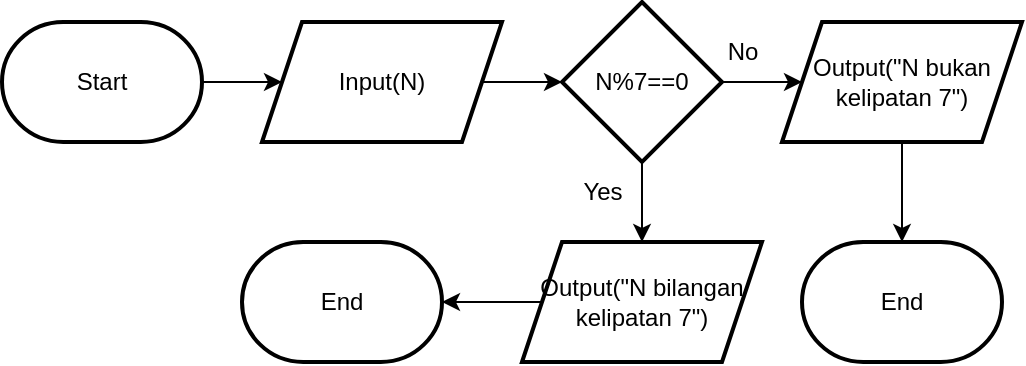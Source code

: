 <mxfile version="20.8.20" type="device"><diagram name="Page-1" id="edf60f1a-56cd-e834-aa8a-f176f3a09ee4"><mxGraphModel dx="811" dy="475" grid="1" gridSize="10" guides="1" tooltips="1" connect="1" arrows="1" fold="1" page="1" pageScale="1" pageWidth="1100" pageHeight="850" background="none" math="0" shadow="0"><root><mxCell id="0"/><mxCell id="1" parent="0"/><mxCell id="UI9Z2mjNoQ8to0fTohB1-3" style="edgeStyle=orthogonalEdgeStyle;rounded=0;orthogonalLoop=1;jettySize=auto;html=1;" edge="1" parent="1" source="UI9Z2mjNoQ8to0fTohB1-1" target="UI9Z2mjNoQ8to0fTohB1-2"><mxGeometry relative="1" as="geometry"/></mxCell><mxCell id="UI9Z2mjNoQ8to0fTohB1-1" value="Start" style="strokeWidth=2;html=1;shape=mxgraph.flowchart.terminator;whiteSpace=wrap;" vertex="1" parent="1"><mxGeometry x="40" y="40" width="100" height="60" as="geometry"/></mxCell><mxCell id="UI9Z2mjNoQ8to0fTohB1-5" value="" style="edgeStyle=orthogonalEdgeStyle;rounded=0;orthogonalLoop=1;jettySize=auto;html=1;" edge="1" parent="1" source="UI9Z2mjNoQ8to0fTohB1-2" target="UI9Z2mjNoQ8to0fTohB1-4"><mxGeometry relative="1" as="geometry"/></mxCell><mxCell id="UI9Z2mjNoQ8to0fTohB1-2" value="Input(N)" style="shape=parallelogram;perimeter=parallelogramPerimeter;whiteSpace=wrap;html=1;fixedSize=1;strokeWidth=2;" vertex="1" parent="1"><mxGeometry x="170" y="40" width="120" height="60" as="geometry"/></mxCell><mxCell id="UI9Z2mjNoQ8to0fTohB1-7" style="edgeStyle=orthogonalEdgeStyle;rounded=0;orthogonalLoop=1;jettySize=auto;html=1;entryX=0;entryY=0.5;entryDx=0;entryDy=0;" edge="1" parent="1" source="UI9Z2mjNoQ8to0fTohB1-4" target="UI9Z2mjNoQ8to0fTohB1-6"><mxGeometry relative="1" as="geometry"/></mxCell><mxCell id="UI9Z2mjNoQ8to0fTohB1-11" value="" style="edgeStyle=orthogonalEdgeStyle;rounded=0;orthogonalLoop=1;jettySize=auto;html=1;" edge="1" parent="1" source="UI9Z2mjNoQ8to0fTohB1-4" target="UI9Z2mjNoQ8to0fTohB1-10"><mxGeometry relative="1" as="geometry"/></mxCell><mxCell id="UI9Z2mjNoQ8to0fTohB1-4" value="N%7==0" style="rhombus;whiteSpace=wrap;html=1;strokeWidth=2;" vertex="1" parent="1"><mxGeometry x="320" y="30" width="80" height="80" as="geometry"/></mxCell><mxCell id="UI9Z2mjNoQ8to0fTohB1-9" style="edgeStyle=orthogonalEdgeStyle;rounded=0;orthogonalLoop=1;jettySize=auto;html=1;entryX=0.5;entryY=0;entryDx=0;entryDy=0;entryPerimeter=0;" edge="1" parent="1" source="UI9Z2mjNoQ8to0fTohB1-6" target="UI9Z2mjNoQ8to0fTohB1-8"><mxGeometry relative="1" as="geometry"/></mxCell><mxCell id="UI9Z2mjNoQ8to0fTohB1-6" value="Output(&quot;N bukan kelipatan 7&quot;)" style="shape=parallelogram;perimeter=parallelogramPerimeter;whiteSpace=wrap;html=1;fixedSize=1;strokeWidth=2;" vertex="1" parent="1"><mxGeometry x="430" y="40" width="120" height="60" as="geometry"/></mxCell><mxCell id="UI9Z2mjNoQ8to0fTohB1-8" value="End" style="strokeWidth=2;html=1;shape=mxgraph.flowchart.terminator;whiteSpace=wrap;" vertex="1" parent="1"><mxGeometry x="440" y="150" width="100" height="60" as="geometry"/></mxCell><mxCell id="UI9Z2mjNoQ8to0fTohB1-14" style="edgeStyle=orthogonalEdgeStyle;rounded=0;orthogonalLoop=1;jettySize=auto;html=1;entryX=1;entryY=0.5;entryDx=0;entryDy=0;entryPerimeter=0;" edge="1" parent="1" source="UI9Z2mjNoQ8to0fTohB1-10" target="UI9Z2mjNoQ8to0fTohB1-13"><mxGeometry relative="1" as="geometry"/></mxCell><mxCell id="UI9Z2mjNoQ8to0fTohB1-10" value="Output(&quot;N bilangan kelipatan 7&quot;)" style="shape=parallelogram;perimeter=parallelogramPerimeter;whiteSpace=wrap;html=1;fixedSize=1;strokeWidth=2;" vertex="1" parent="1"><mxGeometry x="300" y="150" width="120" height="60" as="geometry"/></mxCell><mxCell id="UI9Z2mjNoQ8to0fTohB1-12" value="Yes" style="text;html=1;align=center;verticalAlign=middle;resizable=0;points=[];autosize=1;strokeColor=none;fillColor=none;" vertex="1" parent="1"><mxGeometry x="320" y="110" width="40" height="30" as="geometry"/></mxCell><mxCell id="UI9Z2mjNoQ8to0fTohB1-13" value="End" style="strokeWidth=2;html=1;shape=mxgraph.flowchart.terminator;whiteSpace=wrap;" vertex="1" parent="1"><mxGeometry x="160" y="150" width="100" height="60" as="geometry"/></mxCell><mxCell id="UI9Z2mjNoQ8to0fTohB1-16" value="No" style="text;html=1;align=center;verticalAlign=middle;resizable=0;points=[];autosize=1;strokeColor=none;fillColor=none;" vertex="1" parent="1"><mxGeometry x="390" y="40" width="40" height="30" as="geometry"/></mxCell></root></mxGraphModel></diagram></mxfile>